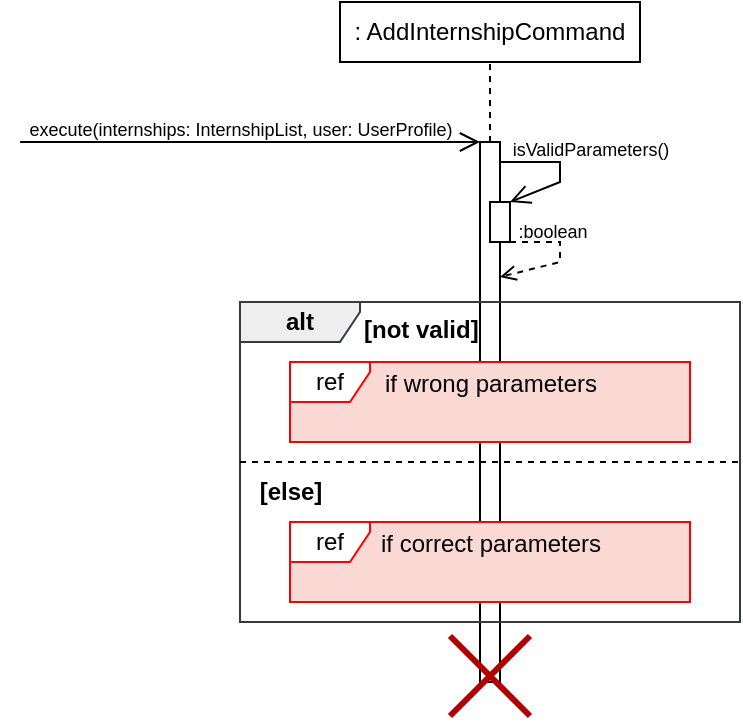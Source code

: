 <mxfile version="26.1.3">
  <diagram name="Page-1" id="1-qeFgqGOz403MVjEG81">
    <mxGraphModel dx="786" dy="1328" grid="1" gridSize="10" guides="1" tooltips="1" connect="1" arrows="1" fold="1" page="1" pageScale="1" pageWidth="1169" pageHeight="827" math="0" shadow="0">
      <root>
        <mxCell id="0" />
        <mxCell id="1" parent="0" />
        <mxCell id="Rp65xWElyio5u-WXPTjw-1" value="" style="endArrow=open;startArrow=none;endFill=0;startFill=0;endSize=8;html=1;verticalAlign=bottom;labelBackgroundColor=none;strokeWidth=1;rounded=0;exitX=0.042;exitY=0.733;exitDx=0;exitDy=0;exitPerimeter=0;entryX=0;entryY=0;entryDx=0;entryDy=0;" edge="1" parent="1" source="Rp65xWElyio5u-WXPTjw-2" target="Rp65xWElyio5u-WXPTjw-5">
          <mxGeometry width="160" relative="1" as="geometry">
            <mxPoint x="80" y="-690" as="sourcePoint" />
            <mxPoint x="274.5" y="-690" as="targetPoint" />
          </mxGeometry>
        </mxCell>
        <mxCell id="Rp65xWElyio5u-WXPTjw-2" value="&lt;font style=&quot;font-size: 9px;&quot;&gt;execute(internships: InternshipList, user: UserProfile)&lt;/font&gt;" style="text;html=1;align=center;verticalAlign=middle;resizable=0;points=[];autosize=1;strokeColor=none;fillColor=none;" vertex="1" parent="1">
          <mxGeometry x="50" y="-712" width="240" height="30" as="geometry" />
        </mxCell>
        <mxCell id="Rp65xWElyio5u-WXPTjw-3" value=": AddInternshipCommand" style="rounded=0;dashed=0;whiteSpace=wrap;html=1;" vertex="1" parent="1">
          <mxGeometry x="220" y="-760" width="150" height="30" as="geometry" />
        </mxCell>
        <mxCell id="Rp65xWElyio5u-WXPTjw-4" value="" style="html=1;verticalAlign=bottom;startArrow=none;endArrow=none;dashed=1;rounded=0;" edge="1" parent="1" source="Rp65xWElyio5u-WXPTjw-5" target="Rp65xWElyio5u-WXPTjw-3">
          <mxGeometry relative="1" as="geometry" />
        </mxCell>
        <mxCell id="Rp65xWElyio5u-WXPTjw-5" value="" style="rounded=0;dashed=0;" vertex="1" parent="1">
          <mxGeometry x="290" y="-690" width="10" height="270" as="geometry" />
        </mxCell>
        <mxCell id="Rp65xWElyio5u-WXPTjw-6" value="" style="shape=umlDestroy;dashed=0;targetShapes=umlLifeline;fillColor=#e51400;fontColor=#ffffff;strokeColor=#B20000;strokeWidth=3;" vertex="1" parent="1">
          <mxGeometry x="275" y="-443" width="40" height="40" as="geometry" />
        </mxCell>
        <mxCell id="Rp65xWElyio5u-WXPTjw-7" value="" style="whiteSpace=wrap;html=1;" vertex="1" parent="1">
          <mxGeometry x="295" y="-660" width="10" height="20" as="geometry" />
        </mxCell>
        <mxCell id="Rp65xWElyio5u-WXPTjw-8" value="" style="endArrow=open;startArrow=none;endFill=0;startFill=0;endSize=8;html=1;verticalAlign=bottom;labelBackgroundColor=none;strokeWidth=1;rounded=0;entryX=1;entryY=0;entryDx=0;entryDy=0;" edge="1" parent="1" target="Rp65xWElyio5u-WXPTjw-7">
          <mxGeometry width="160" relative="1" as="geometry">
            <mxPoint x="300" y="-680" as="sourcePoint" />
            <mxPoint x="350" y="-670" as="targetPoint" />
            <Array as="points">
              <mxPoint x="330" y="-680" />
              <mxPoint x="330" y="-670" />
            </Array>
          </mxGeometry>
        </mxCell>
        <mxCell id="Rp65xWElyio5u-WXPTjw-9" value="&lt;font style=&quot;font-size: 9px;&quot;&gt;isValidParameters()&lt;/font&gt;" style="text;html=1;align=center;verticalAlign=middle;resizable=0;points=[];autosize=1;strokeColor=none;fillColor=none;" vertex="1" parent="1">
          <mxGeometry x="295" y="-702" width="100" height="30" as="geometry" />
        </mxCell>
        <mxCell id="Rp65xWElyio5u-WXPTjw-10" value="" style="html=1;verticalAlign=bottom;labelBackgroundColor=none;endArrow=open;endFill=0;dashed=1;rounded=0;exitX=1;exitY=1;exitDx=0;exitDy=0;entryX=1;entryY=0.25;entryDx=0;entryDy=0;" edge="1" parent="1" source="Rp65xWElyio5u-WXPTjw-7" target="Rp65xWElyio5u-WXPTjw-5">
          <mxGeometry width="160" relative="1" as="geometry">
            <mxPoint x="310" y="-640" as="sourcePoint" />
            <mxPoint x="330" y="-610" as="targetPoint" />
            <Array as="points">
              <mxPoint x="330" y="-640" />
              <mxPoint x="330" y="-630" />
            </Array>
          </mxGeometry>
        </mxCell>
        <mxCell id="Rp65xWElyio5u-WXPTjw-11" value="&lt;font style=&quot;font-size: 9px;&quot;&gt;:boolean&lt;/font&gt;" style="text;html=1;align=center;verticalAlign=middle;resizable=0;points=[];autosize=1;strokeColor=none;fillColor=none;" vertex="1" parent="1">
          <mxGeometry x="296" y="-661" width="60" height="30" as="geometry" />
        </mxCell>
        <mxCell id="Rp65xWElyio5u-WXPTjw-12" value="&lt;b&gt;alt&lt;/b&gt;" style="shape=umlFrame;whiteSpace=wrap;html=1;pointerEvents=0;recursiveResize=0;container=1;collapsible=0;width=60;height=20;fillColor=#eeeeee;strokeColor=#36393d;" vertex="1" parent="1">
          <mxGeometry x="170" y="-610" width="250" height="160" as="geometry" />
        </mxCell>
        <mxCell id="Rp65xWElyio5u-WXPTjw-13" value="&lt;b&gt;[not valid]&lt;/b&gt;" style="text;html=1;" vertex="1" parent="Rp65xWElyio5u-WXPTjw-12">
          <mxGeometry width="100" height="20" relative="1" as="geometry">
            <mxPoint x="60" as="offset" />
          </mxGeometry>
        </mxCell>
        <mxCell id="Rp65xWElyio5u-WXPTjw-14" value="" style="line;strokeWidth=1;dashed=1;labelPosition=center;verticalLabelPosition=bottom;align=left;verticalAlign=top;spacingLeft=20;spacingTop=15;html=1;whiteSpace=wrap;" vertex="1" parent="Rp65xWElyio5u-WXPTjw-12">
          <mxGeometry y="50" width="250" height="60" as="geometry" />
        </mxCell>
        <mxCell id="Rp65xWElyio5u-WXPTjw-15" value="&lt;b&gt;[else]&lt;/b&gt;" style="text;html=1;align=center;verticalAlign=middle;resizable=0;points=[];autosize=1;strokeColor=none;fillColor=none;" vertex="1" parent="Rp65xWElyio5u-WXPTjw-12">
          <mxGeometry y="80" width="50" height="30" as="geometry" />
        </mxCell>
        <mxCell id="Rp65xWElyio5u-WXPTjw-16" value="ref" style="shape=umlFrame;whiteSpace=wrap;html=1;pointerEvents=0;recursiveResize=0;container=1;collapsible=0;width=40;height=20;swimlaneFillColor=light-dark(#fad9d5, #ededed);strokeColor=light-dark(#ff0000, #ededed);" vertex="1" parent="Rp65xWElyio5u-WXPTjw-12">
          <mxGeometry x="25" y="30" width="200" height="40" as="geometry" />
        </mxCell>
        <mxCell id="Rp65xWElyio5u-WXPTjw-17" value="if wrong parameters" style="text;html=1;align=center;verticalAlign=middle;resizable=0;points=[];autosize=1;strokeColor=none;fillColor=none;" vertex="1" parent="Rp65xWElyio5u-WXPTjw-16">
          <mxGeometry x="35" y="-4" width="130" height="30" as="geometry" />
        </mxCell>
        <mxCell id="Rp65xWElyio5u-WXPTjw-18" value="ref" style="shape=umlFrame;whiteSpace=wrap;html=1;pointerEvents=0;recursiveResize=0;container=1;collapsible=0;width=40;height=20;swimlaneFillColor=light-dark(#fad9d5, #ededed);strokeColor=light-dark(#ff0000, #ededed);" vertex="1" parent="1">
          <mxGeometry x="195" y="-500" width="200" height="40" as="geometry" />
        </mxCell>
        <mxCell id="Rp65xWElyio5u-WXPTjw-19" value="if correct parameters" style="text;html=1;align=center;verticalAlign=middle;resizable=0;points=[];autosize=1;strokeColor=none;fillColor=none;" vertex="1" parent="Rp65xWElyio5u-WXPTjw-18">
          <mxGeometry x="35" y="-4" width="130" height="30" as="geometry" />
        </mxCell>
      </root>
    </mxGraphModel>
  </diagram>
</mxfile>
